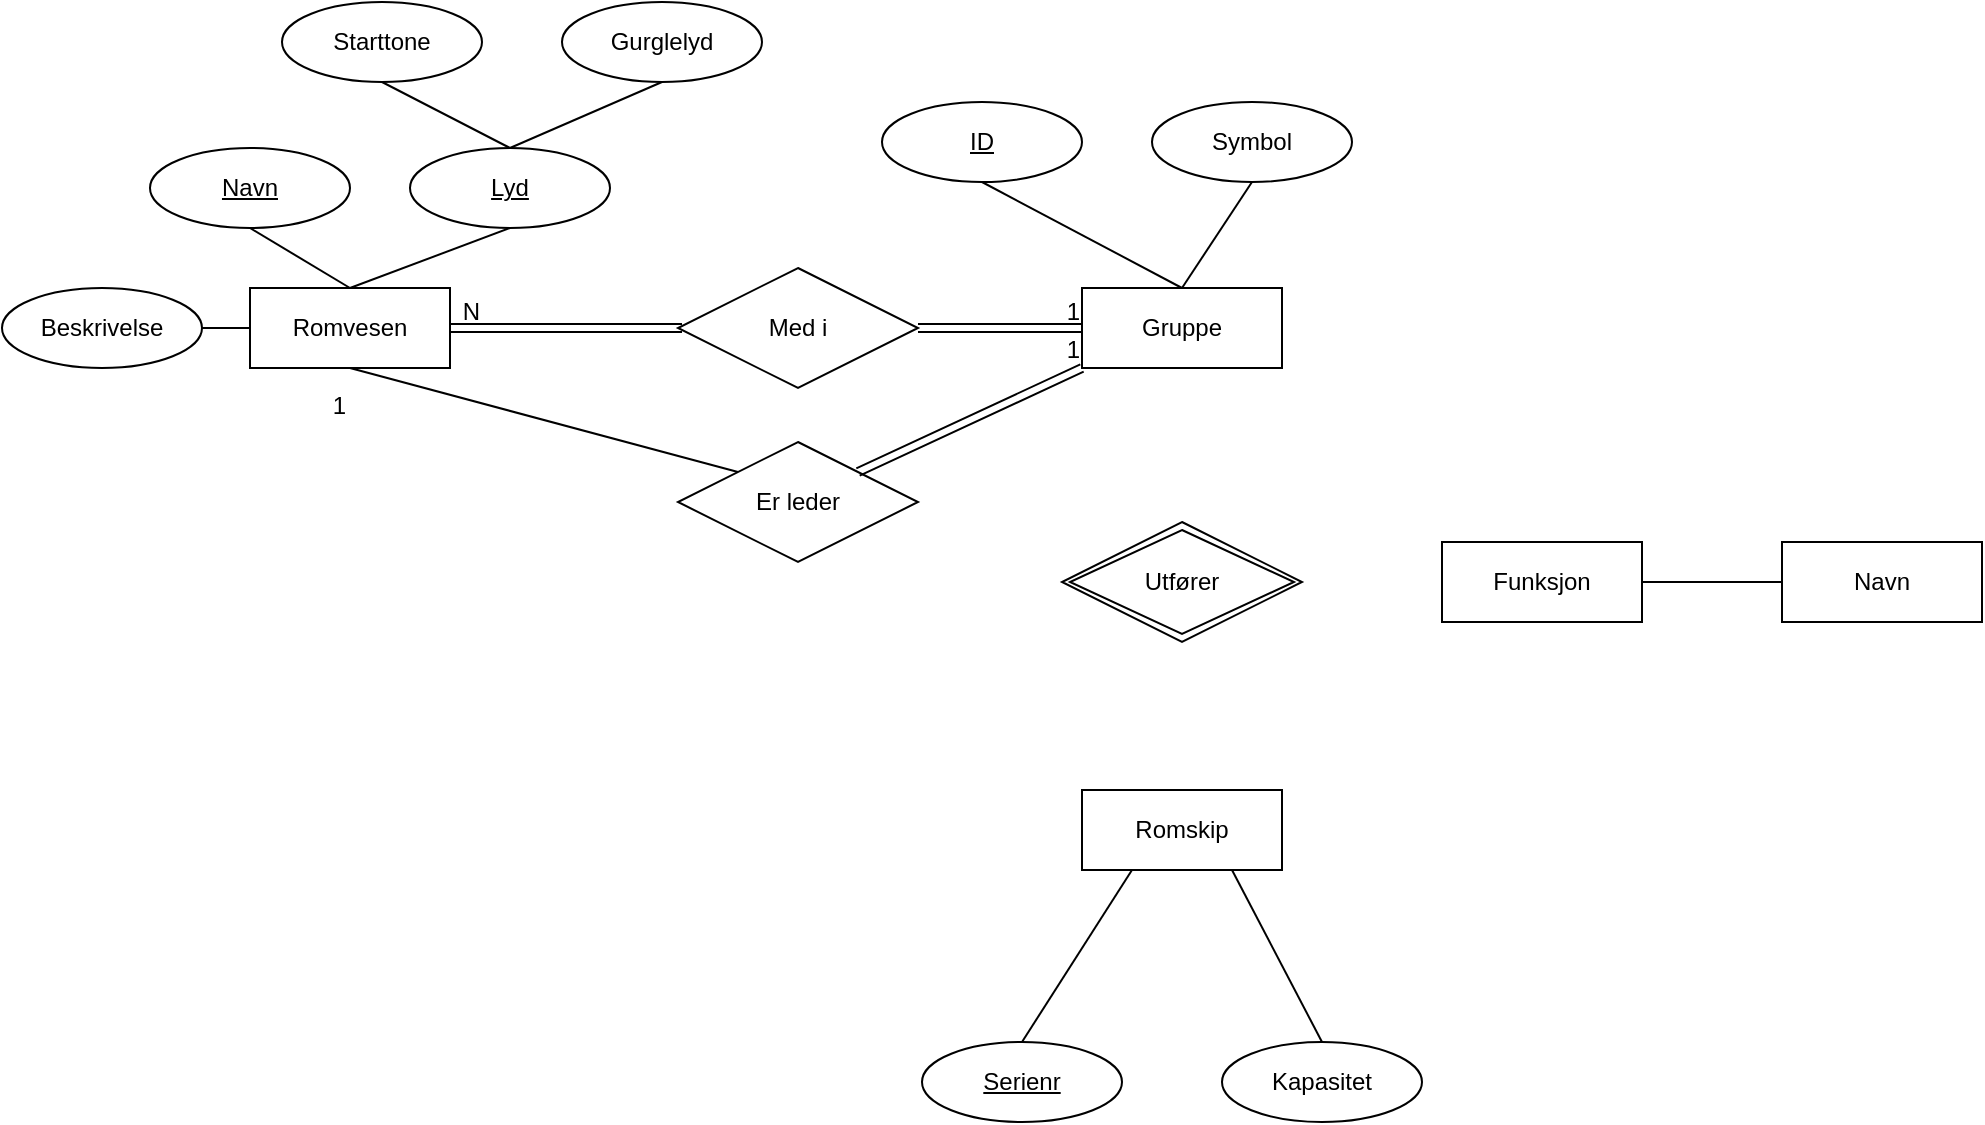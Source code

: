 <mxfile version="24.7.14">
  <diagram name="Page-1" id="uPfwZ-znYtDra2Bi8w4W">
    <mxGraphModel dx="749" dy="447" grid="1" gridSize="10" guides="1" tooltips="1" connect="1" arrows="1" fold="1" page="1" pageScale="1" pageWidth="1169" pageHeight="827" math="0" shadow="0">
      <root>
        <mxCell id="0" />
        <mxCell id="1" parent="0" />
        <mxCell id="4L4tFv618WuATQfolhGo-1" value="Romvesen" style="whiteSpace=wrap;html=1;align=center;" vertex="1" parent="1">
          <mxGeometry x="134" y="163" width="100" height="40" as="geometry" />
        </mxCell>
        <mxCell id="4L4tFv618WuATQfolhGo-2" value="Navn" style="ellipse;whiteSpace=wrap;html=1;align=center;fontStyle=4;" vertex="1" parent="1">
          <mxGeometry x="84" y="93" width="100" height="40" as="geometry" />
        </mxCell>
        <mxCell id="4L4tFv618WuATQfolhGo-3" value="" style="endArrow=none;html=1;rounded=0;exitX=0.5;exitY=1;exitDx=0;exitDy=0;entryX=0.5;entryY=0;entryDx=0;entryDy=0;" edge="1" parent="1" source="4L4tFv618WuATQfolhGo-2" target="4L4tFv618WuATQfolhGo-1">
          <mxGeometry relative="1" as="geometry">
            <mxPoint x="364" y="123" as="sourcePoint" />
            <mxPoint x="524" y="123" as="targetPoint" />
          </mxGeometry>
        </mxCell>
        <mxCell id="4L4tFv618WuATQfolhGo-5" value="Lyd" style="ellipse;whiteSpace=wrap;html=1;align=center;fontStyle=4;" vertex="1" parent="1">
          <mxGeometry x="214" y="93" width="100" height="40" as="geometry" />
        </mxCell>
        <mxCell id="4L4tFv618WuATQfolhGo-6" value="" style="endArrow=none;html=1;rounded=0;exitX=0.5;exitY=1;exitDx=0;exitDy=0;entryX=0.5;entryY=0;entryDx=0;entryDy=0;" edge="1" parent="1" source="4L4tFv618WuATQfolhGo-5" target="4L4tFv618WuATQfolhGo-1">
          <mxGeometry relative="1" as="geometry">
            <mxPoint x="364" y="63" as="sourcePoint" />
            <mxPoint x="524" y="63" as="targetPoint" />
          </mxGeometry>
        </mxCell>
        <mxCell id="4L4tFv618WuATQfolhGo-7" value="Beskrivelse" style="ellipse;whiteSpace=wrap;html=1;align=center;" vertex="1" parent="1">
          <mxGeometry x="10" y="163" width="100" height="40" as="geometry" />
        </mxCell>
        <mxCell id="4L4tFv618WuATQfolhGo-8" value="" style="endArrow=none;html=1;rounded=0;exitX=1;exitY=0.5;exitDx=0;exitDy=0;entryX=0;entryY=0.5;entryDx=0;entryDy=0;" edge="1" parent="1" source="4L4tFv618WuATQfolhGo-7" target="4L4tFv618WuATQfolhGo-1">
          <mxGeometry relative="1" as="geometry">
            <mxPoint x="300" y="30" as="sourcePoint" />
            <mxPoint x="120" y="183" as="targetPoint" />
          </mxGeometry>
        </mxCell>
        <mxCell id="4L4tFv618WuATQfolhGo-9" value="Starttone" style="ellipse;whiteSpace=wrap;html=1;align=center;" vertex="1" parent="1">
          <mxGeometry x="150" y="20" width="100" height="40" as="geometry" />
        </mxCell>
        <mxCell id="4L4tFv618WuATQfolhGo-10" value="Gurglelyd" style="ellipse;whiteSpace=wrap;html=1;align=center;" vertex="1" parent="1">
          <mxGeometry x="290" y="20" width="100" height="40" as="geometry" />
        </mxCell>
        <mxCell id="4L4tFv618WuATQfolhGo-11" value="" style="endArrow=none;html=1;rounded=0;exitX=0.5;exitY=1;exitDx=0;exitDy=0;entryX=0.5;entryY=0;entryDx=0;entryDy=0;" edge="1" parent="1" source="4L4tFv618WuATQfolhGo-9" target="4L4tFv618WuATQfolhGo-5">
          <mxGeometry relative="1" as="geometry">
            <mxPoint x="110" y="30" as="sourcePoint" />
            <mxPoint x="270" y="30" as="targetPoint" />
          </mxGeometry>
        </mxCell>
        <mxCell id="4L4tFv618WuATQfolhGo-12" value="" style="endArrow=none;html=1;rounded=0;exitX=0.5;exitY=1;exitDx=0;exitDy=0;entryX=0.5;entryY=0;entryDx=0;entryDy=0;" edge="1" parent="1" source="4L4tFv618WuATQfolhGo-10" target="4L4tFv618WuATQfolhGo-5">
          <mxGeometry relative="1" as="geometry">
            <mxPoint x="110" y="30" as="sourcePoint" />
            <mxPoint x="270" y="30" as="targetPoint" />
          </mxGeometry>
        </mxCell>
        <mxCell id="4L4tFv618WuATQfolhGo-13" value="" style="shape=link;html=1;rounded=0;exitX=1;exitY=0.5;exitDx=0;exitDy=0;" edge="1" parent="1" source="4L4tFv618WuATQfolhGo-1">
          <mxGeometry relative="1" as="geometry">
            <mxPoint x="290" y="202" as="sourcePoint" />
            <mxPoint x="350" y="183" as="targetPoint" />
          </mxGeometry>
        </mxCell>
        <mxCell id="4L4tFv618WuATQfolhGo-14" value="N" style="resizable=0;html=1;whiteSpace=wrap;align=right;verticalAlign=bottom;" connectable="0" vertex="1" parent="4L4tFv618WuATQfolhGo-13">
          <mxGeometry x="1" relative="1" as="geometry">
            <mxPoint x="-100" as="offset" />
          </mxGeometry>
        </mxCell>
        <mxCell id="4L4tFv618WuATQfolhGo-15" value="Med i" style="shape=rhombus;perimeter=rhombusPerimeter;whiteSpace=wrap;html=1;align=center;" vertex="1" parent="1">
          <mxGeometry x="348" y="153" width="120" height="60" as="geometry" />
        </mxCell>
        <mxCell id="4L4tFv618WuATQfolhGo-17" value="" style="shape=link;html=1;rounded=0;exitX=1;exitY=0.5;exitDx=0;exitDy=0;entryX=0;entryY=0.5;entryDx=0;entryDy=0;" edge="1" parent="1" source="4L4tFv618WuATQfolhGo-15" target="4L4tFv618WuATQfolhGo-19">
          <mxGeometry relative="1" as="geometry">
            <mxPoint x="480" y="182.5" as="sourcePoint" />
            <mxPoint x="540" y="183" as="targetPoint" />
          </mxGeometry>
        </mxCell>
        <mxCell id="4L4tFv618WuATQfolhGo-18" value="1" style="resizable=0;html=1;whiteSpace=wrap;align=right;verticalAlign=bottom;" connectable="0" vertex="1" parent="4L4tFv618WuATQfolhGo-17">
          <mxGeometry x="1" relative="1" as="geometry" />
        </mxCell>
        <mxCell id="4L4tFv618WuATQfolhGo-19" value="Gruppe" style="whiteSpace=wrap;html=1;align=center;" vertex="1" parent="1">
          <mxGeometry x="550" y="163" width="100" height="40" as="geometry" />
        </mxCell>
        <mxCell id="4L4tFv618WuATQfolhGo-20" value="ID" style="ellipse;whiteSpace=wrap;html=1;align=center;fontStyle=4;" vertex="1" parent="1">
          <mxGeometry x="450" y="70" width="100" height="40" as="geometry" />
        </mxCell>
        <mxCell id="4L4tFv618WuATQfolhGo-22" value="" style="endArrow=none;html=1;rounded=0;exitX=0.5;exitY=1;exitDx=0;exitDy=0;entryX=0.5;entryY=0;entryDx=0;entryDy=0;" edge="1" parent="1" source="4L4tFv618WuATQfolhGo-20" target="4L4tFv618WuATQfolhGo-19">
          <mxGeometry relative="1" as="geometry">
            <mxPoint x="370" y="230" as="sourcePoint" />
            <mxPoint x="530" y="230" as="targetPoint" />
          </mxGeometry>
        </mxCell>
        <mxCell id="4L4tFv618WuATQfolhGo-23" value="Symbol" style="ellipse;whiteSpace=wrap;html=1;align=center;" vertex="1" parent="1">
          <mxGeometry x="585" y="70" width="100" height="40" as="geometry" />
        </mxCell>
        <mxCell id="4L4tFv618WuATQfolhGo-24" value="" style="endArrow=none;html=1;rounded=0;entryX=0.5;entryY=1;entryDx=0;entryDy=0;exitX=0.5;exitY=0;exitDx=0;exitDy=0;" edge="1" parent="1" source="4L4tFv618WuATQfolhGo-19" target="4L4tFv618WuATQfolhGo-23">
          <mxGeometry relative="1" as="geometry">
            <mxPoint x="370" y="230" as="sourcePoint" />
            <mxPoint x="530" y="230" as="targetPoint" />
          </mxGeometry>
        </mxCell>
        <mxCell id="4L4tFv618WuATQfolhGo-27" value="Er leder" style="shape=rhombus;perimeter=rhombusPerimeter;whiteSpace=wrap;html=1;align=center;" vertex="1" parent="1">
          <mxGeometry x="348" y="240" width="120" height="60" as="geometry" />
        </mxCell>
        <mxCell id="4L4tFv618WuATQfolhGo-29" value="" style="endArrow=none;html=1;rounded=0;exitX=0.5;exitY=1;exitDx=0;exitDy=0;entryX=0;entryY=0;entryDx=0;entryDy=0;" edge="1" parent="1" source="4L4tFv618WuATQfolhGo-1" target="4L4tFv618WuATQfolhGo-27">
          <mxGeometry relative="1" as="geometry">
            <mxPoint x="270" y="230" as="sourcePoint" />
            <mxPoint x="430" y="230" as="targetPoint" />
          </mxGeometry>
        </mxCell>
        <mxCell id="4L4tFv618WuATQfolhGo-30" value="" style="shape=link;html=1;rounded=0;entryX=0;entryY=1;entryDx=0;entryDy=0;exitX=1;exitY=0;exitDx=0;exitDy=0;" edge="1" parent="1" source="4L4tFv618WuATQfolhGo-27" target="4L4tFv618WuATQfolhGo-19">
          <mxGeometry relative="1" as="geometry">
            <mxPoint x="450" y="260" as="sourcePoint" />
            <mxPoint x="610" y="260" as="targetPoint" />
          </mxGeometry>
        </mxCell>
        <mxCell id="4L4tFv618WuATQfolhGo-31" value="1" style="resizable=0;html=1;whiteSpace=wrap;align=right;verticalAlign=bottom;" connectable="0" vertex="1" parent="4L4tFv618WuATQfolhGo-30">
          <mxGeometry x="1" relative="1" as="geometry" />
        </mxCell>
        <mxCell id="4L4tFv618WuATQfolhGo-32" value="1" style="resizable=0;html=1;whiteSpace=wrap;align=right;verticalAlign=bottom;" connectable="0" vertex="1" parent="1">
          <mxGeometry x="183.999" y="230.002" as="geometry" />
        </mxCell>
        <mxCell id="4L4tFv618WuATQfolhGo-33" value="Romskip" style="whiteSpace=wrap;html=1;align=center;" vertex="1" parent="1">
          <mxGeometry x="550" y="414" width="100" height="40" as="geometry" />
        </mxCell>
        <mxCell id="4L4tFv618WuATQfolhGo-34" value="Serienr" style="ellipse;whiteSpace=wrap;html=1;align=center;fontStyle=4;" vertex="1" parent="1">
          <mxGeometry x="470" y="540" width="100" height="40" as="geometry" />
        </mxCell>
        <mxCell id="4L4tFv618WuATQfolhGo-35" value="" style="endArrow=none;html=1;rounded=0;exitX=0.5;exitY=0;exitDx=0;exitDy=0;entryX=0.25;entryY=1;entryDx=0;entryDy=0;" edge="1" parent="1" source="4L4tFv618WuATQfolhGo-34" target="4L4tFv618WuATQfolhGo-33">
          <mxGeometry relative="1" as="geometry">
            <mxPoint x="290" y="370" as="sourcePoint" />
            <mxPoint x="450" y="370" as="targetPoint" />
          </mxGeometry>
        </mxCell>
        <mxCell id="4L4tFv618WuATQfolhGo-36" value="Kapasitet" style="ellipse;whiteSpace=wrap;html=1;align=center;" vertex="1" parent="1">
          <mxGeometry x="620" y="540" width="100" height="40" as="geometry" />
        </mxCell>
        <mxCell id="4L4tFv618WuATQfolhGo-37" value="" style="endArrow=none;html=1;rounded=0;entryX=0.75;entryY=1;entryDx=0;entryDy=0;exitX=0.5;exitY=0;exitDx=0;exitDy=0;" edge="1" parent="1" source="4L4tFv618WuATQfolhGo-36" target="4L4tFv618WuATQfolhGo-33">
          <mxGeometry relative="1" as="geometry">
            <mxPoint x="290" y="370" as="sourcePoint" />
            <mxPoint x="450" y="370" as="targetPoint" />
          </mxGeometry>
        </mxCell>
        <mxCell id="4L4tFv618WuATQfolhGo-39" value="Funksjon" style="whiteSpace=wrap;html=1;align=center;" vertex="1" parent="1">
          <mxGeometry x="730" y="290" width="100" height="40" as="geometry" />
        </mxCell>
        <mxCell id="4L4tFv618WuATQfolhGo-40" value="Navn" style="whiteSpace=wrap;html=1;align=center;" vertex="1" parent="1">
          <mxGeometry x="900" y="290" width="100" height="40" as="geometry" />
        </mxCell>
        <mxCell id="4L4tFv618WuATQfolhGo-41" value="" style="endArrow=none;html=1;rounded=0;exitX=1;exitY=0.5;exitDx=0;exitDy=0;entryX=0;entryY=0.5;entryDx=0;entryDy=0;" edge="1" parent="1" source="4L4tFv618WuATQfolhGo-39" target="4L4tFv618WuATQfolhGo-40">
          <mxGeometry relative="1" as="geometry">
            <mxPoint x="600" y="370" as="sourcePoint" />
            <mxPoint x="760" y="370" as="targetPoint" />
          </mxGeometry>
        </mxCell>
        <mxCell id="4L4tFv618WuATQfolhGo-42" value="Utfører" style="shape=rhombus;double=1;perimeter=rhombusPerimeter;whiteSpace=wrap;html=1;align=center;" vertex="1" parent="1">
          <mxGeometry x="540" y="280" width="120" height="60" as="geometry" />
        </mxCell>
      </root>
    </mxGraphModel>
  </diagram>
</mxfile>
